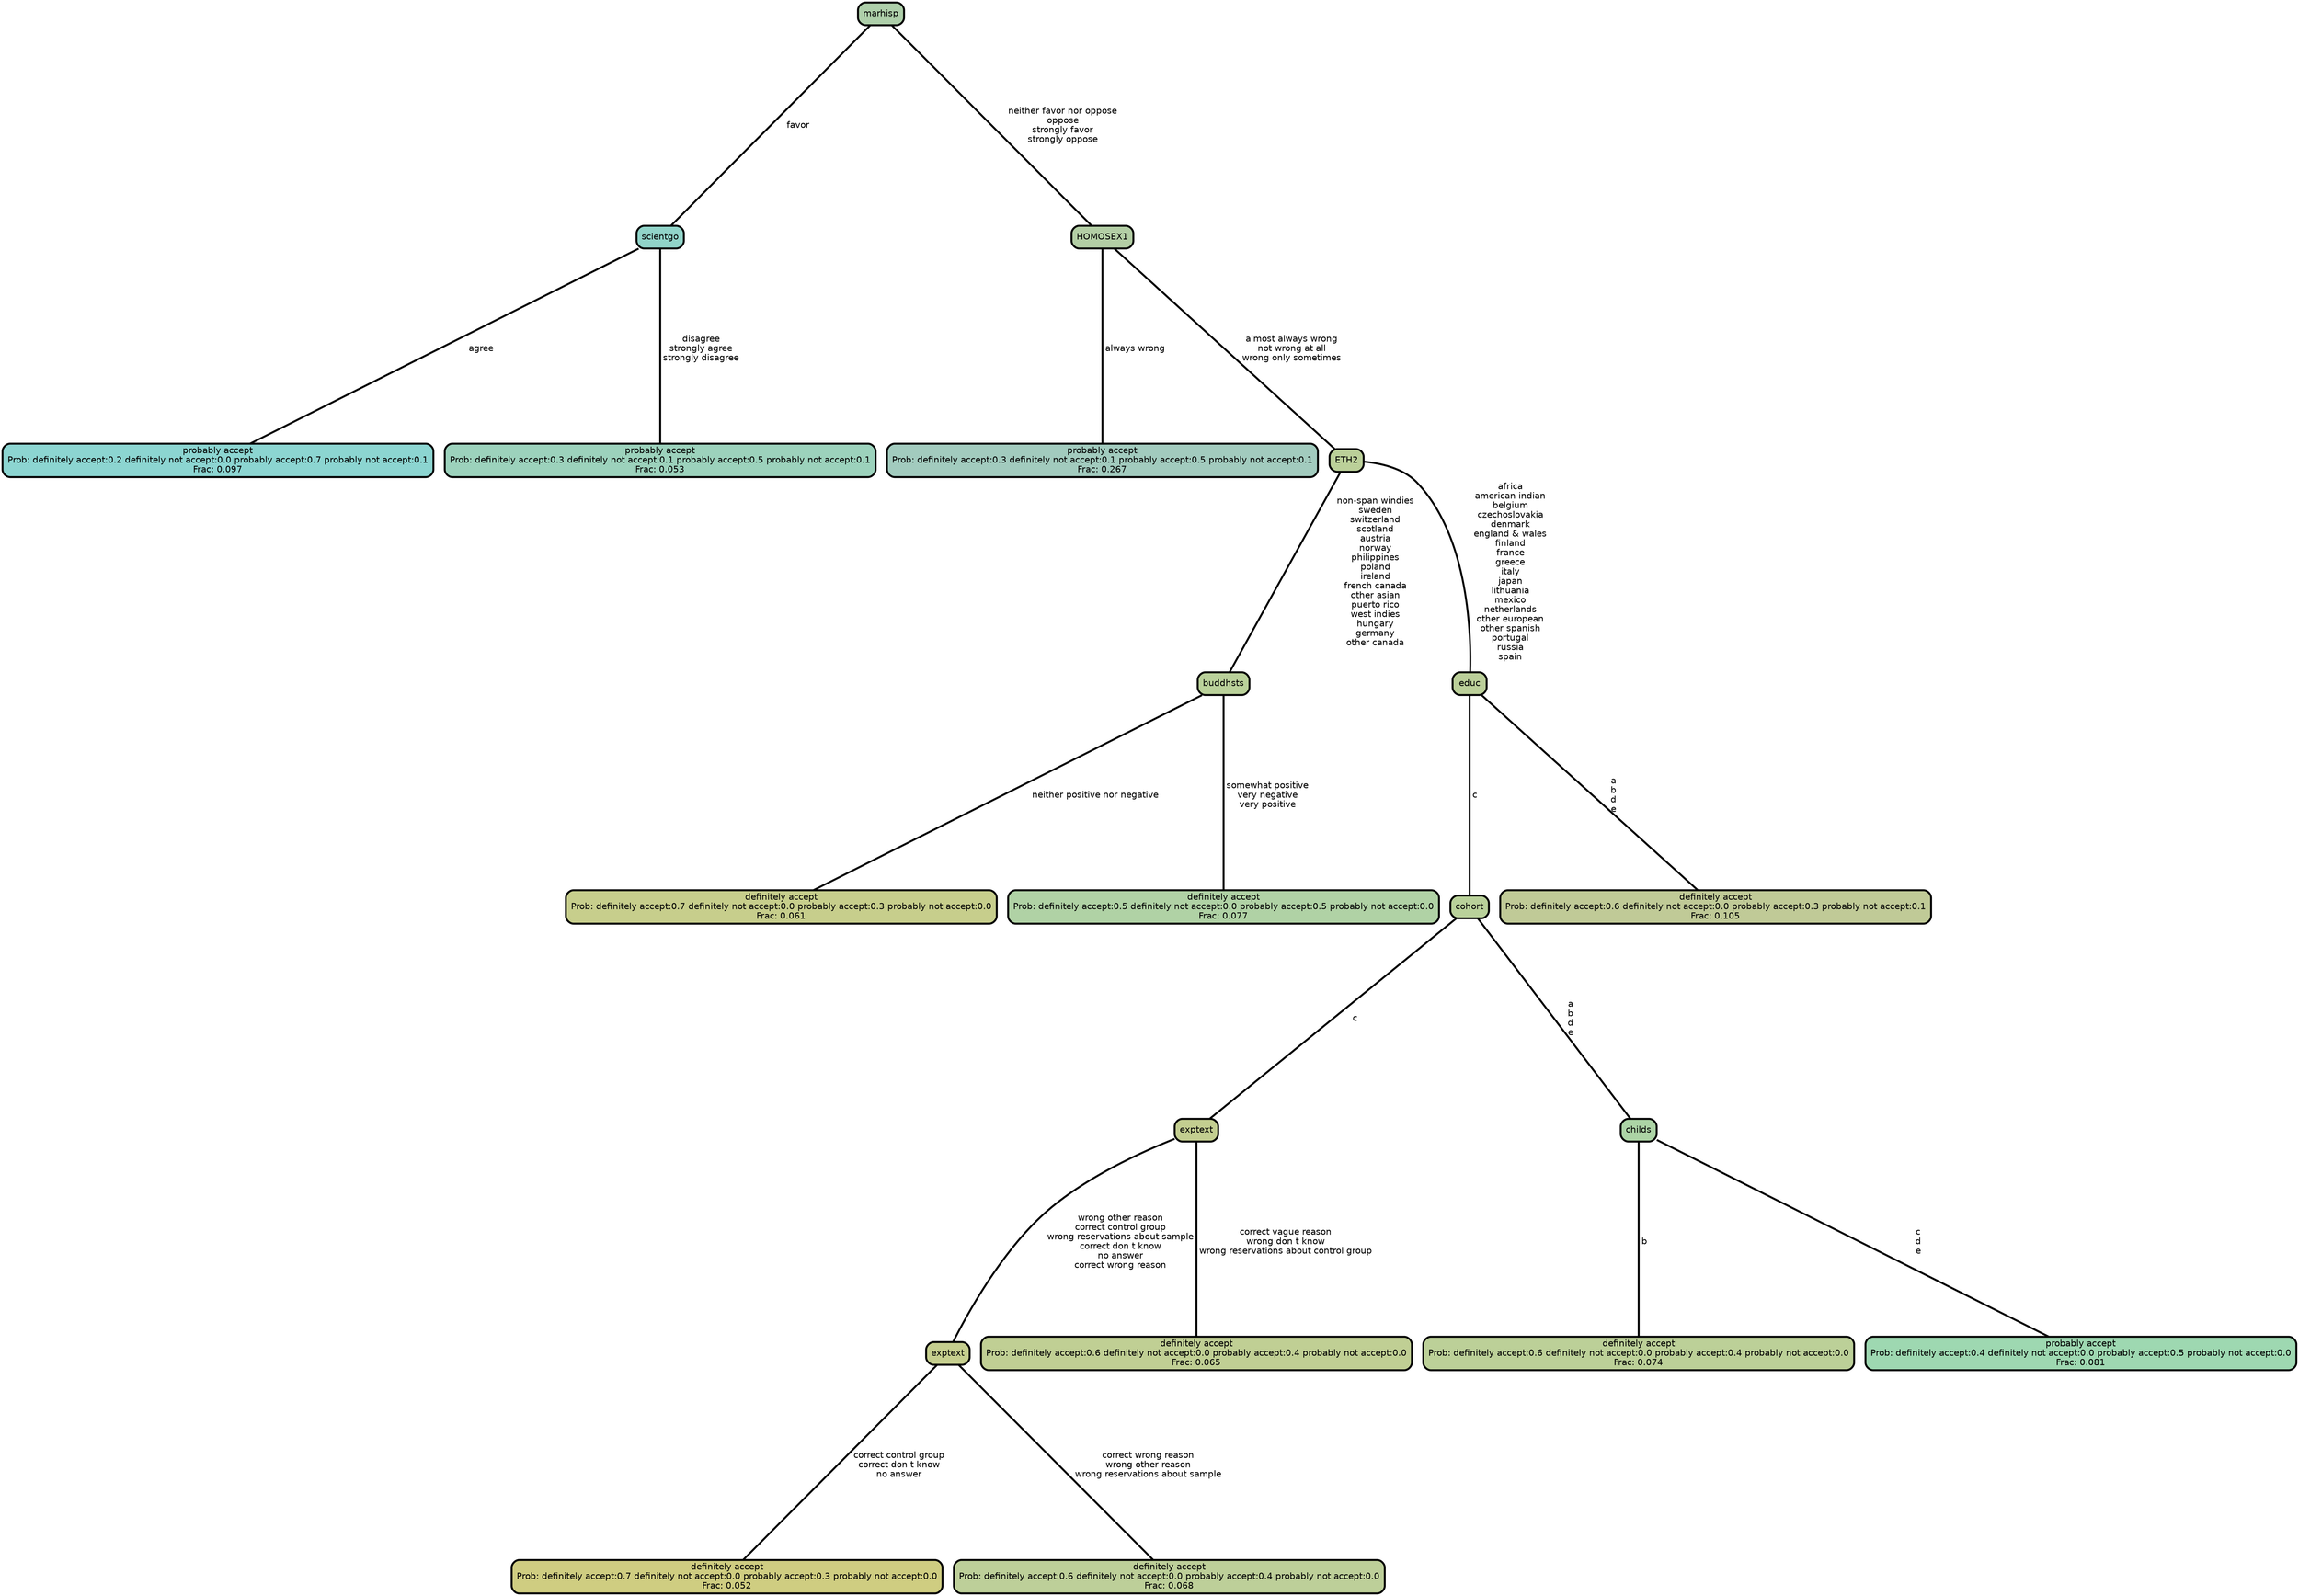 graph Tree {
node [shape=box, style="filled, rounded",color="black",penwidth="3",fontcolor="black",                 fontname=helvetica] ;
graph [ranksep="0 equally", splines=straight,                 bgcolor=transparent, dpi=200] ;
edge [fontname=helvetica, color=black] ;
0 [label="probably accept
Prob: definitely accept:0.2 definitely not accept:0.0 probably accept:0.7 probably not accept:0.1
Frac: 0.097", fillcolor="#8cd5d1"] ;
1 [label="scientgo", fillcolor="#91d4c9"] ;
2 [label="probably accept
Prob: definitely accept:0.3 definitely not accept:0.1 probably accept:0.5 probably not accept:0.1
Frac: 0.053", fillcolor="#9cd2bc"] ;
3 [label="marhisp", fillcolor="#aecfaa"] ;
4 [label="probably accept
Prob: definitely accept:0.3 definitely not accept:0.1 probably accept:0.5 probably not accept:0.1
Frac: 0.267", fillcolor="#a2cbbe"] ;
5 [label="HOMOSEX1", fillcolor="#b3cea5"] ;
6 [label="definitely accept
Prob: definitely accept:0.7 definitely not accept:0.0 probably accept:0.3 probably not accept:0.0
Frac: 0.061", fillcolor="#c7ce8c"] ;
7 [label="buddhsts", fillcolor="#bad19a"] ;
8 [label="definitely accept
Prob: definitely accept:0.5 definitely not accept:0.0 probably accept:0.5 probably not accept:0.0
Frac: 0.077", fillcolor="#b0d2a5"] ;
9 [label="ETH2", fillcolor="#bbd099"] ;
10 [label="definitely accept
Prob: definitely accept:0.7 definitely not accept:0.0 probably accept:0.3 probably not accept:0.0
Frac: 0.052", fillcolor="#cfcd81"] ;
11 [label="exptext", fillcolor="#c5ce8e"] ;
12 [label="definitely accept
Prob: definitely accept:0.6 definitely not accept:0.0 probably accept:0.4 probably not accept:0.0
Frac: 0.068", fillcolor="#bdcf99"] ;
13 [label="exptext", fillcolor="#c3ce90"] ;
14 [label="definitely accept
Prob: definitely accept:0.6 definitely not accept:0.0 probably accept:0.4 probably not accept:0.0
Frac: 0.065", fillcolor="#c0cf94"] ;
15 [label="cohort", fillcolor="#b9d19a"] ;
16 [label="definitely accept
Prob: definitely accept:0.6 definitely not accept:0.0 probably accept:0.4 probably not accept:0.0
Frac: 0.074", fillcolor="#bcd098"] ;
17 [label="childs", fillcolor="#acd4a5"] ;
18 [label="probably accept
Prob: definitely accept:0.4 definitely not accept:0.0 probably accept:0.5 probably not accept:0.0
Frac: 0.081", fillcolor="#9ed8b1"] ;
19 [label="educ", fillcolor="#bbcf99"] ;
20 [label="definitely accept
Prob: definitely accept:0.6 definitely not accept:0.0 probably accept:0.3 probably not accept:0.1
Frac: 0.105", fillcolor="#c0ca97"] ;
1 -- 0 [label=" agree",penwidth=3] ;
1 -- 2 [label=" disagree\n strongly agree\n strongly disagree",penwidth=3] ;
3 -- 1 [label=" favor",penwidth=3] ;
3 -- 5 [label=" neither favor nor oppose\n oppose\n strongly favor\n strongly oppose",penwidth=3] ;
5 -- 4 [label=" always wrong",penwidth=3] ;
5 -- 9 [label=" almost always wrong\n not wrong at all\n wrong only sometimes",penwidth=3] ;
7 -- 6 [label=" neither positive nor negative",penwidth=3] ;
7 -- 8 [label=" somewhat positive\n very negative\n very positive",penwidth=3] ;
9 -- 7 [label=" non-span windies\n sweden\n switzerland\n scotland\n austria\n norway\n philippines\n poland\n ireland\n french canada\n other asian\n puerto rico\n west indies\n hungary\n germany\n other canada",penwidth=3] ;
9 -- 19 [label=" africa\n american indian\n belgium\n czechoslovakia\n denmark\n england & wales\n finland\n france\n greece\n italy\n japan\n lithuania\n mexico\n netherlands\n other european\n other spanish\n portugal\n russia\n spain",penwidth=3] ;
11 -- 10 [label=" correct control group\n correct don t know\n no answer",penwidth=3] ;
11 -- 12 [label=" correct wrong reason\n wrong other reason\n wrong reservations about sample",penwidth=3] ;
13 -- 11 [label=" wrong other reason\n correct control group\n wrong reservations about sample\n correct don t know\n no answer\n correct wrong reason",penwidth=3] ;
13 -- 14 [label=" correct vague reason\n wrong don t know\n wrong reservations about control group",penwidth=3] ;
15 -- 13 [label=" c",penwidth=3] ;
15 -- 17 [label=" a\n b\n d\n e",penwidth=3] ;
17 -- 16 [label=" b",penwidth=3] ;
17 -- 18 [label=" c\n d\n e",penwidth=3] ;
19 -- 15 [label=" c",penwidth=3] ;
19 -- 20 [label=" a\n b\n d\n e",penwidth=3] ;
{rank = same;}}